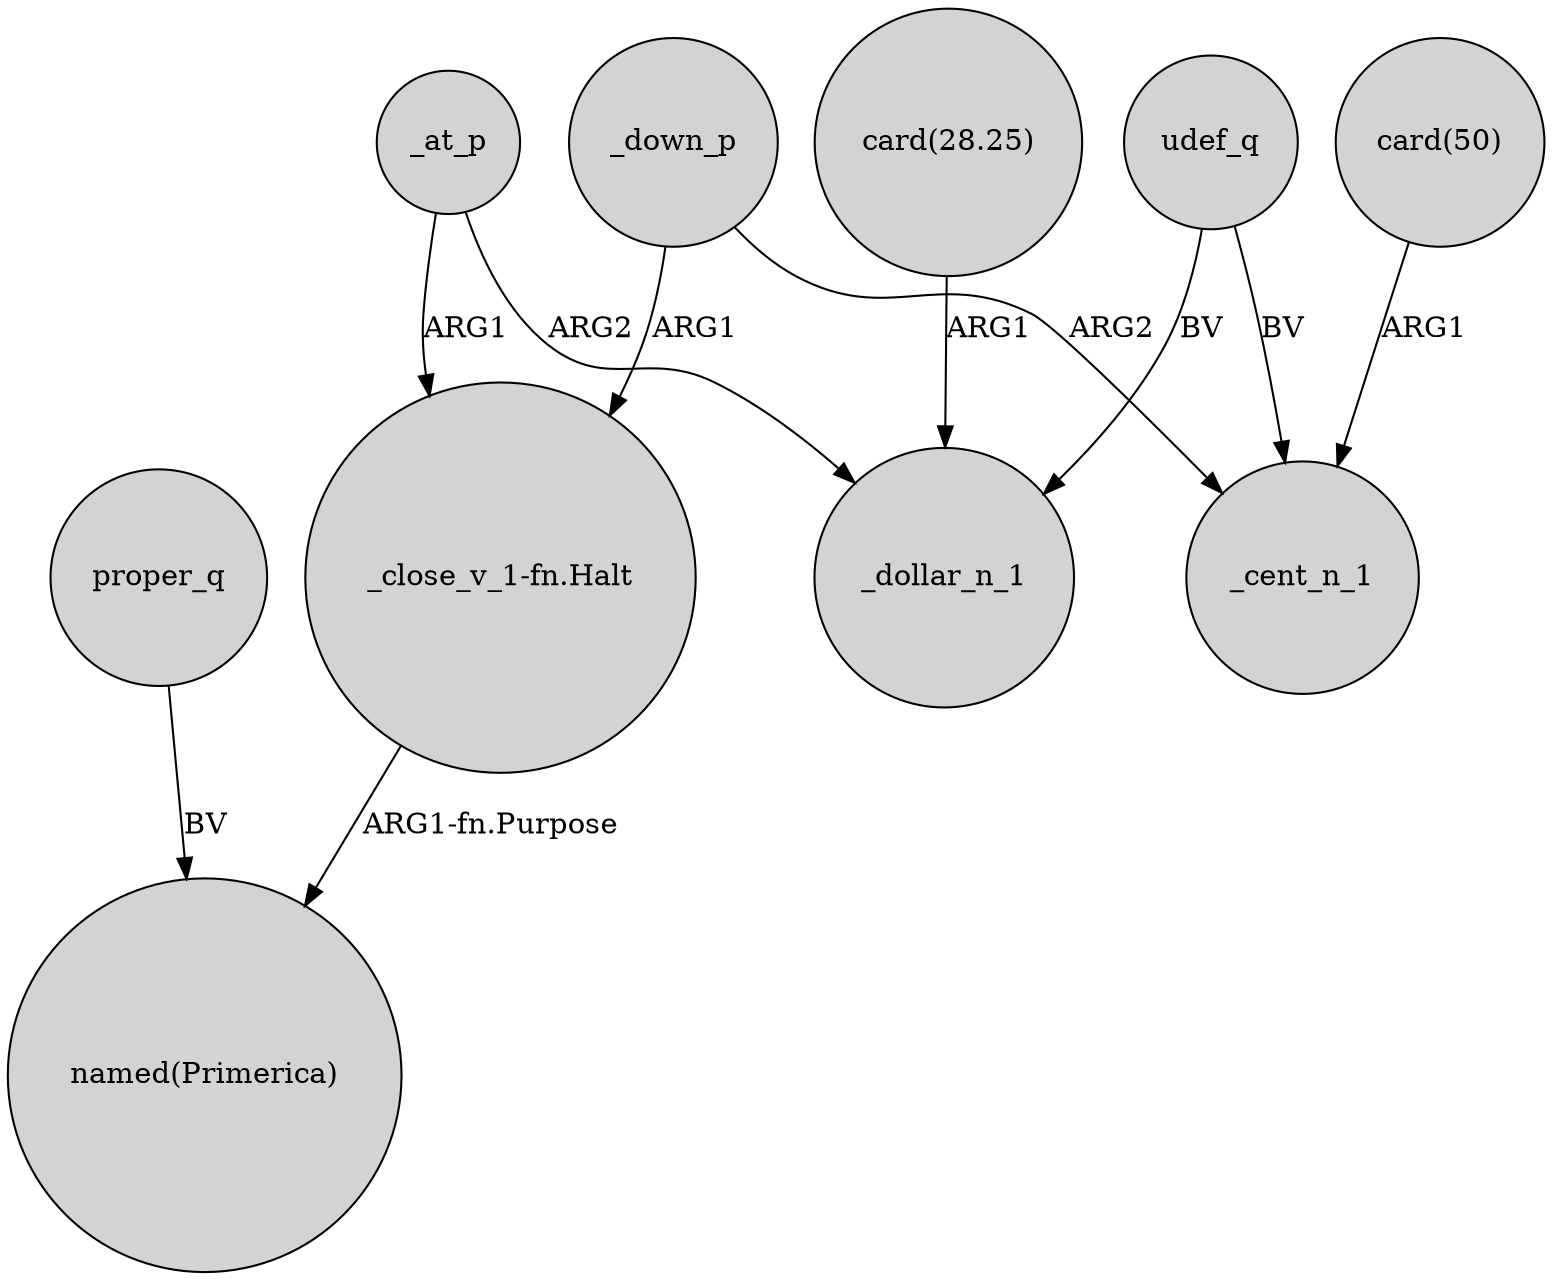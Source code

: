 digraph {
	node [shape=circle style=filled]
	proper_q -> "named(Primerica)" [label=BV]
	_at_p -> "_close_v_1-fn.Halt" [label=ARG1]
	"card(28.25)" -> _dollar_n_1 [label=ARG1]
	"_close_v_1-fn.Halt" -> "named(Primerica)" [label="ARG1-fn.Purpose"]
	udef_q -> _cent_n_1 [label=BV]
	udef_q -> _dollar_n_1 [label=BV]
	_down_p -> "_close_v_1-fn.Halt" [label=ARG1]
	"card(50)" -> _cent_n_1 [label=ARG1]
	_down_p -> _cent_n_1 [label=ARG2]
	_at_p -> _dollar_n_1 [label=ARG2]
}
